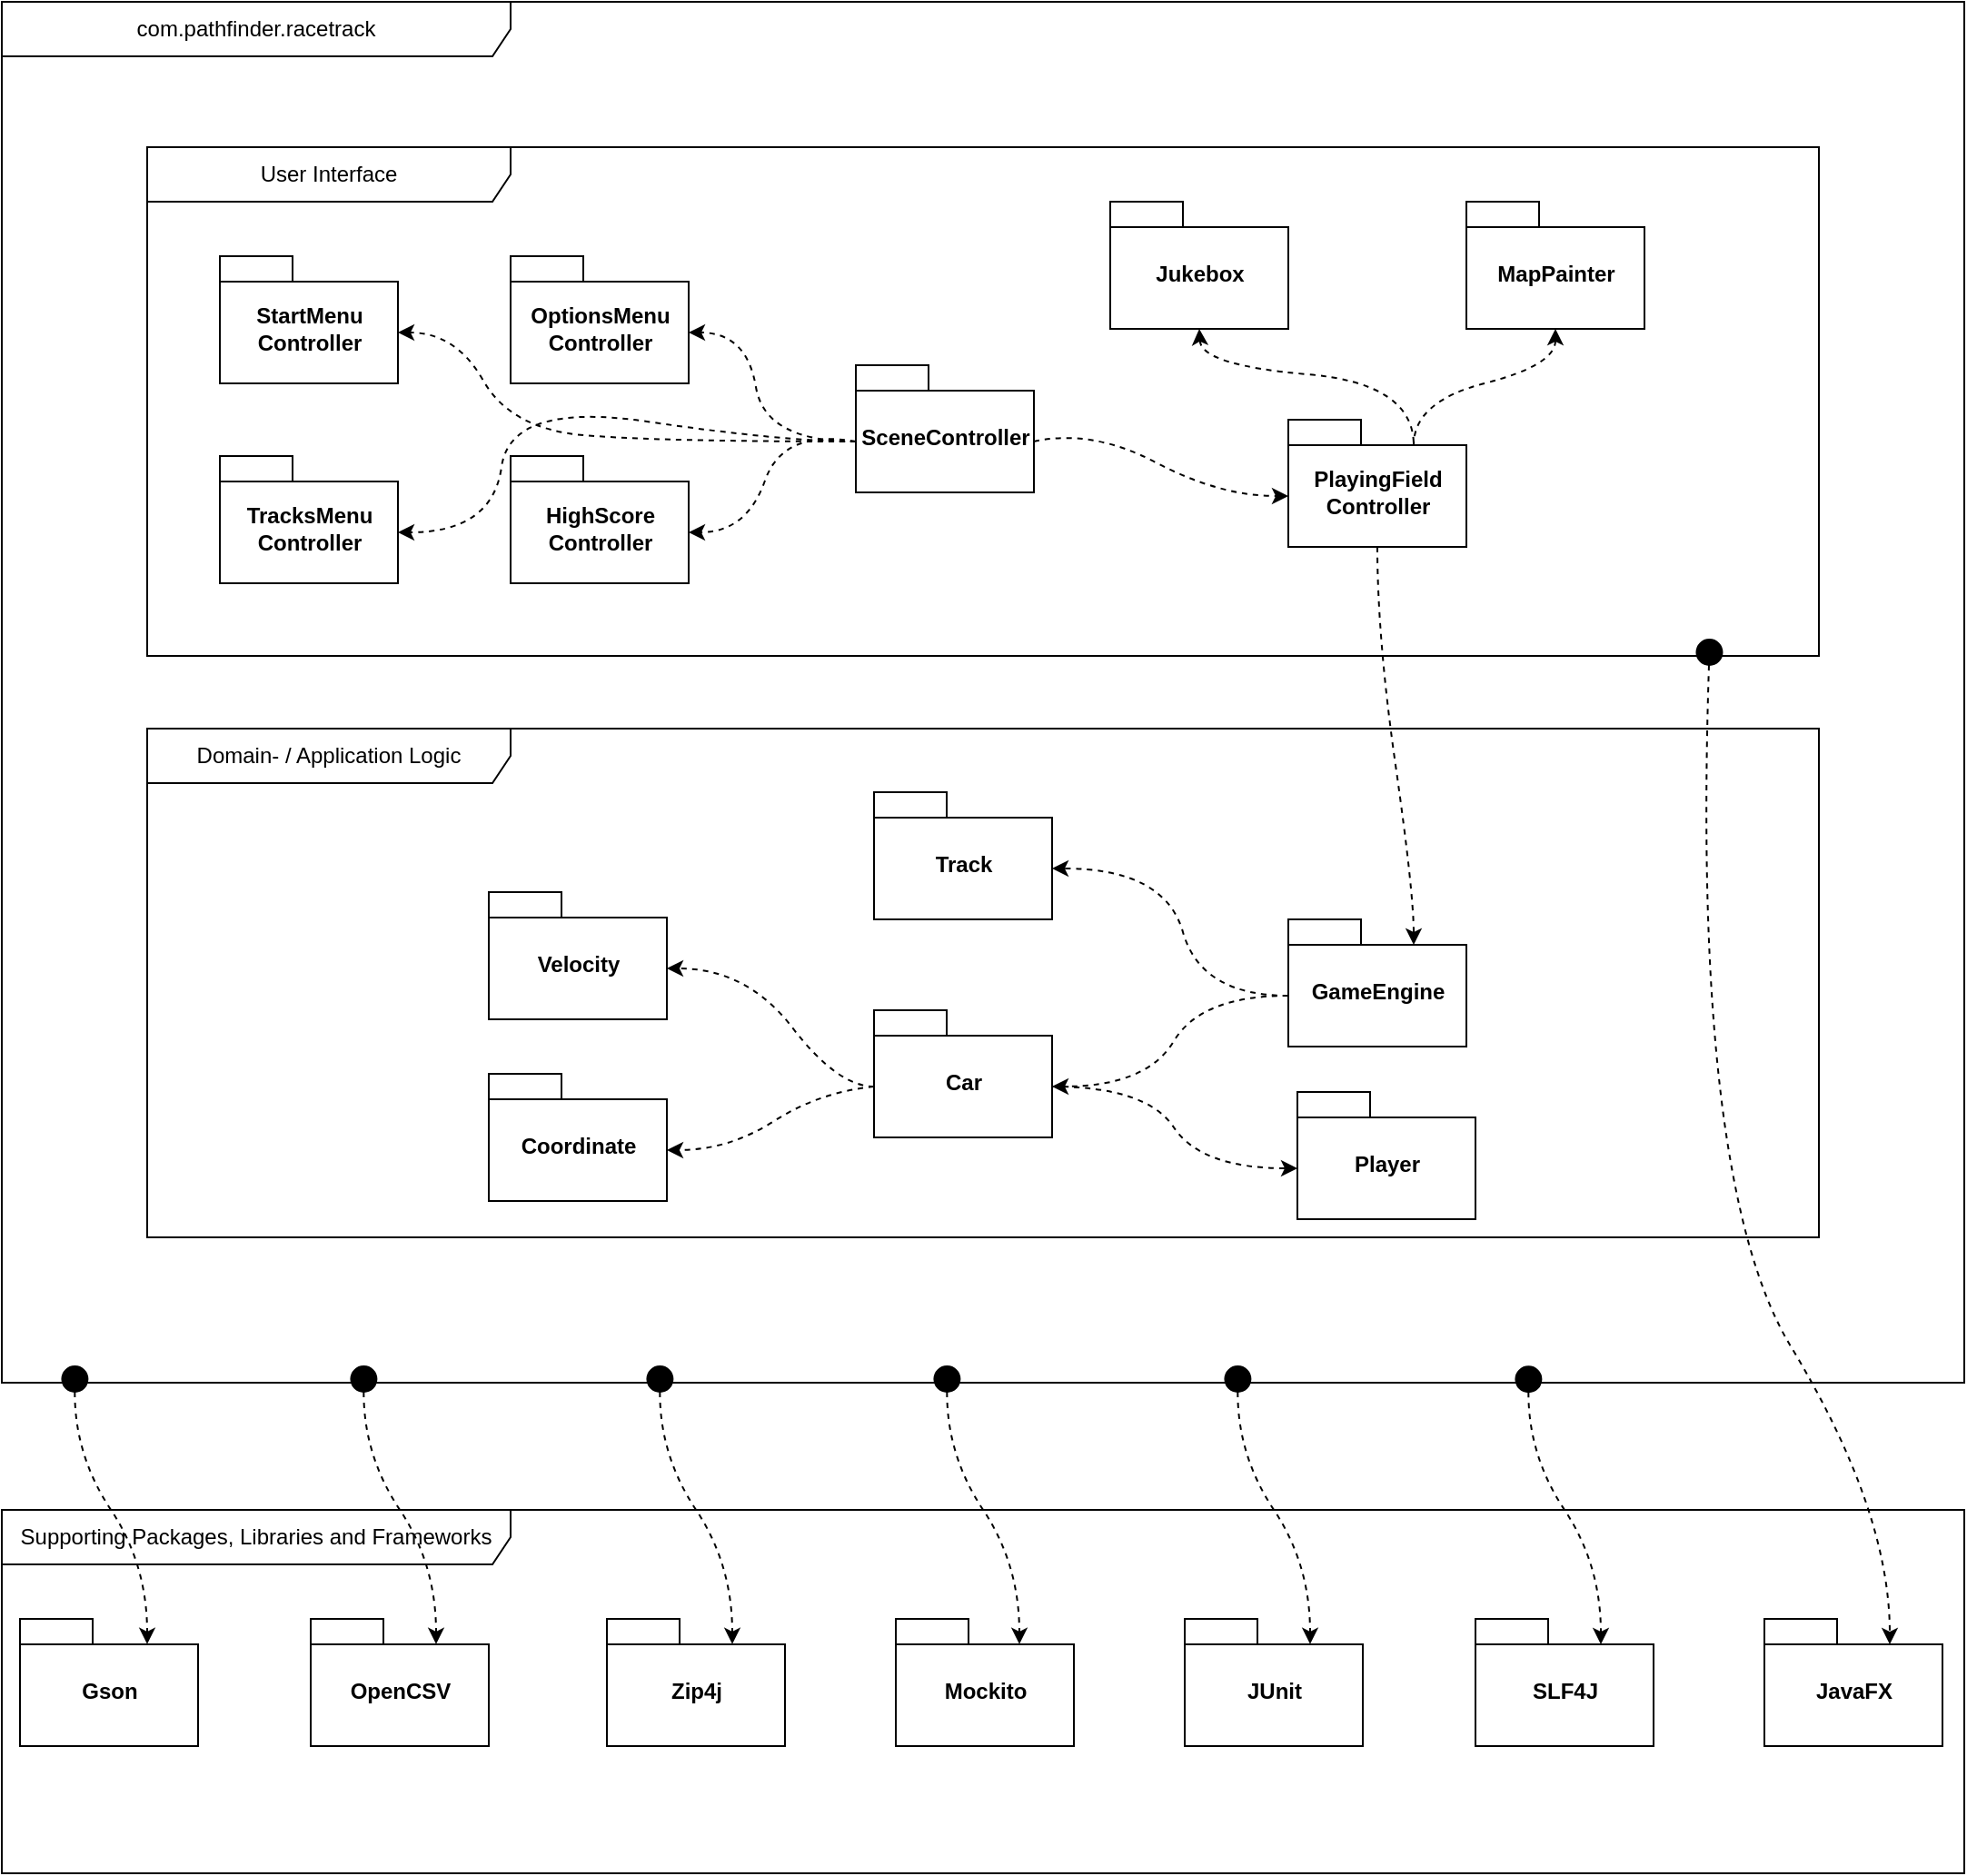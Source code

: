<mxfile version="13.0.3" type="device"><diagram name="Page-1" id="b5b7bab2-c9e2-2cf4-8b2a-24fd1a2a6d21"><mxGraphModel dx="2253" dy="911" grid="1" gridSize="10" guides="1" tooltips="1" connect="1" arrows="1" fold="1" page="1" pageScale="1" pageWidth="827" pageHeight="1169" background="#ffffff" math="0" shadow="0"><root><mxCell id="0"/><mxCell id="1" parent="0"/><mxCell id="GSdFg-Fy5Cq2qODlqjit-1" value="com.pathfinder.racetrack" style="shape=umlFrame;whiteSpace=wrap;html=1;width=280;height=30;" parent="1" vertex="1"><mxGeometry x="-280" y="160" width="1080" height="760" as="geometry"/></mxCell><mxCell id="GSdFg-Fy5Cq2qODlqjit-6" value="Domain- / Application Logic" style="shape=umlFrame;whiteSpace=wrap;html=1;width=200;height=30;" parent="1" vertex="1"><mxGeometry x="-200" y="560" width="920" height="280" as="geometry"/></mxCell><mxCell id="GSdFg-Fy5Cq2qODlqjit-5" value="User Interface" style="shape=umlFrame;whiteSpace=wrap;html=1;width=200;height=30;" parent="1" vertex="1"><mxGeometry x="-200" y="240" width="920" height="280" as="geometry"/></mxCell><mxCell id="GSdFg-Fy5Cq2qODlqjit-8" value="Supporting Packages, Libraries and Frameworks" style="shape=umlFrame;whiteSpace=wrap;html=1;width=280;height=30;" parent="1" vertex="1"><mxGeometry x="-280" y="990" width="1080" height="200" as="geometry"/></mxCell><mxCell id="GSdFg-Fy5Cq2qODlqjit-9" value="GameEngine" style="shape=folder;fontStyle=1;spacingTop=10;tabWidth=40;tabHeight=14;tabPosition=left;html=1;" parent="1" vertex="1"><mxGeometry x="428" y="665" width="98" height="70" as="geometry"/></mxCell><mxCell id="GSdFg-Fy5Cq2qODlqjit-10" value="Track" style="shape=folder;fontStyle=1;spacingTop=10;tabWidth=40;tabHeight=14;tabPosition=left;html=1;" parent="1" vertex="1"><mxGeometry x="200" y="595" width="98" height="70" as="geometry"/></mxCell><mxCell id="GSdFg-Fy5Cq2qODlqjit-11" value="Car" style="shape=folder;fontStyle=1;spacingTop=10;tabWidth=40;tabHeight=14;tabPosition=left;html=1;" parent="1" vertex="1"><mxGeometry x="200" y="715" width="98" height="70" as="geometry"/></mxCell><mxCell id="GSdFg-Fy5Cq2qODlqjit-12" value="Player" style="shape=folder;fontStyle=1;spacingTop=10;tabWidth=40;tabHeight=14;tabPosition=left;html=1;" parent="1" vertex="1"><mxGeometry x="433" y="760" width="98" height="70" as="geometry"/></mxCell><mxCell id="GSdFg-Fy5Cq2qODlqjit-14" value="PlayingField&lt;br&gt;Controller" style="shape=folder;fontStyle=1;spacingTop=10;tabWidth=40;tabHeight=14;tabPosition=left;html=1;" parent="1" vertex="1"><mxGeometry x="428" y="390" width="98" height="70" as="geometry"/></mxCell><mxCell id="GSdFg-Fy5Cq2qODlqjit-15" value="SceneController" style="shape=folder;fontStyle=1;spacingTop=10;tabWidth=40;tabHeight=14;tabPosition=left;html=1;" parent="1" vertex="1"><mxGeometry x="190" y="360" width="98" height="70" as="geometry"/></mxCell><mxCell id="GSdFg-Fy5Cq2qODlqjit-16" value="MapPainter" style="shape=folder;fontStyle=1;spacingTop=10;tabWidth=40;tabHeight=14;tabPosition=left;html=1;" parent="1" vertex="1"><mxGeometry x="526" y="270" width="98" height="70" as="geometry"/></mxCell><mxCell id="GSdFg-Fy5Cq2qODlqjit-17" value="Jukebox" style="shape=folder;fontStyle=1;spacingTop=10;tabWidth=40;tabHeight=14;tabPosition=left;html=1;" parent="1" vertex="1"><mxGeometry x="330" y="270" width="98" height="70" as="geometry"/></mxCell><mxCell id="GSdFg-Fy5Cq2qODlqjit-18" value="JavaFX" style="shape=folder;fontStyle=1;spacingTop=10;tabWidth=40;tabHeight=14;tabPosition=left;html=1;" parent="1" vertex="1"><mxGeometry x="690" y="1050" width="98" height="70" as="geometry"/></mxCell><mxCell id="GSdFg-Fy5Cq2qODlqjit-19" value="JUnit" style="shape=folder;fontStyle=1;spacingTop=10;tabWidth=40;tabHeight=14;tabPosition=left;html=1;" parent="1" vertex="1"><mxGeometry x="371" y="1050" width="98" height="70" as="geometry"/></mxCell><mxCell id="GSdFg-Fy5Cq2qODlqjit-20" value="SLF4J" style="shape=folder;fontStyle=1;spacingTop=10;tabWidth=40;tabHeight=14;tabPosition=left;html=1;" parent="1" vertex="1"><mxGeometry x="531" y="1050" width="98" height="70" as="geometry"/></mxCell><mxCell id="GSdFg-Fy5Cq2qODlqjit-23" value="" style="endArrow=classic;html=1;dashed=1;exitX=0;exitY=0;exitDx=98;exitDy=42;exitPerimeter=0;entryX=0;entryY=0;entryDx=0;entryDy=42;entryPerimeter=0;curved=1;" parent="1" source="GSdFg-Fy5Cq2qODlqjit-15" target="GSdFg-Fy5Cq2qODlqjit-14" edge="1"><mxGeometry width="50" height="50" relative="1" as="geometry"><mxPoint y="460" as="sourcePoint"/><mxPoint x="340" y="432" as="targetPoint"/><Array as="points"><mxPoint x="320" y="395"/><mxPoint x="390" y="432"/></Array></mxGeometry></mxCell><mxCell id="GSdFg-Fy5Cq2qODlqjit-25" value="" style="endArrow=classic;html=1;dashed=1;curved=1;exitX=0.5;exitY=1;exitDx=0;exitDy=0;exitPerimeter=0;entryX=0;entryY=0;entryDx=69;entryDy=14;entryPerimeter=0;" parent="1" source="GSdFg-Fy5Cq2qODlqjit-14" target="GSdFg-Fy5Cq2qODlqjit-9" edge="1"><mxGeometry width="50" height="50" relative="1" as="geometry"><mxPoint x="-390" y="620" as="sourcePoint"/><mxPoint x="-340" y="570" as="targetPoint"/><Array as="points"><mxPoint x="477" y="510"/><mxPoint x="497" y="650"/></Array></mxGeometry></mxCell><mxCell id="GSdFg-Fy5Cq2qODlqjit-26" value="" style="endArrow=classic;html=1;dashed=1;curved=1;exitX=0;exitY=0;exitDx=0;exitDy=42;exitPerimeter=0;entryX=0;entryY=0;entryDx=98;entryDy=42;entryPerimeter=0;" parent="1" source="GSdFg-Fy5Cq2qODlqjit-9" target="GSdFg-Fy5Cq2qODlqjit-10" edge="1"><mxGeometry width="50" height="50" relative="1" as="geometry"><mxPoint x="-192" y="700" as="sourcePoint"/><mxPoint x="-142" y="650" as="targetPoint"/><Array as="points"><mxPoint x="380" y="707"/><mxPoint x="360" y="637"/></Array></mxGeometry></mxCell><mxCell id="GSdFg-Fy5Cq2qODlqjit-27" value="" style="endArrow=classic;html=1;dashed=1;curved=1;exitX=0;exitY=0;exitDx=0;exitDy=42;exitPerimeter=0;entryX=0;entryY=0;entryDx=98;entryDy=42;entryPerimeter=0;" parent="1" source="GSdFg-Fy5Cq2qODlqjit-9" target="GSdFg-Fy5Cq2qODlqjit-11" edge="1"><mxGeometry width="50" height="50" relative="1" as="geometry"><mxPoint x="-162" y="740" as="sourcePoint"/><mxPoint x="-112" y="690" as="targetPoint"/><Array as="points"><mxPoint x="380" y="707"/><mxPoint x="350" y="757"/></Array></mxGeometry></mxCell><mxCell id="GSdFg-Fy5Cq2qODlqjit-28" value="" style="endArrow=classic;html=1;dashed=1;exitX=0;exitY=0;exitDx=98;exitDy=42;exitPerimeter=0;entryX=0;entryY=0;entryDx=0;entryDy=42;entryPerimeter=0;curved=1;startArrow=none;startFill=0;endFill=1;" parent="1" source="GSdFg-Fy5Cq2qODlqjit-11" target="GSdFg-Fy5Cq2qODlqjit-12" edge="1"><mxGeometry width="50" height="50" relative="1" as="geometry"><mxPoint x="-380" y="670" as="sourcePoint"/><mxPoint x="-330" y="620" as="targetPoint"/><Array as="points"><mxPoint x="350" y="757"/><mxPoint x="380" y="802"/></Array></mxGeometry></mxCell><mxCell id="GSdFg-Fy5Cq2qODlqjit-30" value="" style="endArrow=classic;html=1;dashed=1;entryX=0;entryY=0;entryDx=69;entryDy=14;entryPerimeter=0;strokeColor=none;" parent="1" source="GSdFg-Fy5Cq2qODlqjit-1" target="GSdFg-Fy5Cq2qODlqjit-20" edge="1"><mxGeometry width="50" height="50" relative="1" as="geometry"><mxPoint x="-420" y="960" as="sourcePoint"/><mxPoint x="-370" y="910" as="targetPoint"/><Array as="points"><mxPoint x="310" y="1000"/></Array></mxGeometry></mxCell><mxCell id="GSdFg-Fy5Cq2qODlqjit-33" value="" style="endArrow=classic;html=1;dashed=1;entryX=0;entryY=0;entryDx=69;entryDy=14;entryPerimeter=0;curved=1;startArrow=circle;startFill=1;" parent="1" target="GSdFg-Fy5Cq2qODlqjit-18" edge="1"><mxGeometry width="50" height="50" relative="1" as="geometry"><mxPoint x="660" y="510" as="sourcePoint"/><mxPoint x="660" y="930" as="targetPoint"/><Array as="points"><mxPoint x="650" y="810"/><mxPoint x="759" y="990"/></Array></mxGeometry></mxCell><mxCell id="T1hXhUppMv6J06N4gR7I-1" value="HighScore&lt;br&gt;Controller" style="shape=folder;fontStyle=1;spacingTop=10;tabWidth=40;tabHeight=14;tabPosition=left;html=1;" vertex="1" parent="1"><mxGeometry y="410" width="98" height="70" as="geometry"/></mxCell><mxCell id="T1hXhUppMv6J06N4gR7I-2" value="Mockito" style="shape=folder;fontStyle=1;spacingTop=10;tabWidth=40;tabHeight=14;tabPosition=left;html=1;" vertex="1" parent="1"><mxGeometry x="212" y="1050" width="98" height="70" as="geometry"/></mxCell><mxCell id="T1hXhUppMv6J06N4gR7I-3" value="Zip4j" style="shape=folder;fontStyle=1;spacingTop=10;tabWidth=40;tabHeight=14;tabPosition=left;html=1;" vertex="1" parent="1"><mxGeometry x="53" y="1050" width="98" height="70" as="geometry"/></mxCell><mxCell id="T1hXhUppMv6J06N4gR7I-4" value="OpenCSV" style="shape=folder;fontStyle=1;spacingTop=10;tabWidth=40;tabHeight=14;tabPosition=left;html=1;" vertex="1" parent="1"><mxGeometry x="-110" y="1050" width="98" height="70" as="geometry"/></mxCell><mxCell id="T1hXhUppMv6J06N4gR7I-5" value="Gson" style="shape=folder;fontStyle=1;spacingTop=10;tabWidth=40;tabHeight=14;tabPosition=left;html=1;" vertex="1" parent="1"><mxGeometry x="-270" y="1050" width="98" height="70" as="geometry"/></mxCell><mxCell id="T1hXhUppMv6J06N4gR7I-6" value="" style="endArrow=classic;html=1;entryX=0;entryY=0;entryDx=69;entryDy=14;entryPerimeter=0;startArrow=circle;startFill=1;exitX=0.778;exitY=0.987;exitDx=0;exitDy=0;exitPerimeter=0;curved=1;dashed=1;" edge="1" parent="1" source="GSdFg-Fy5Cq2qODlqjit-1" target="GSdFg-Fy5Cq2qODlqjit-20"><mxGeometry width="50" height="50" relative="1" as="geometry"><mxPoint x="600" y="960" as="sourcePoint"/><mxPoint x="600" y="1060" as="targetPoint"/><Array as="points"><mxPoint x="560" y="960"/><mxPoint x="600" y="1020"/></Array></mxGeometry></mxCell><mxCell id="T1hXhUppMv6J06N4gR7I-7" value="" style="endArrow=classic;html=1;entryX=0;entryY=0;entryDx=69;entryDy=14;entryPerimeter=0;startArrow=circle;startFill=1;exitX=0.778;exitY=0.987;exitDx=0;exitDy=0;exitPerimeter=0;curved=1;dashed=1;" edge="1" parent="1"><mxGeometry width="50" height="50" relative="1" as="geometry"><mxPoint x="400.24" y="910.0" as="sourcePoint"/><mxPoint x="440" y="1063.88" as="targetPoint"/><Array as="points"><mxPoint x="400" y="959.88"/><mxPoint x="440" y="1019.88"/></Array></mxGeometry></mxCell><mxCell id="T1hXhUppMv6J06N4gR7I-8" value="" style="endArrow=classic;html=1;entryX=0;entryY=0;entryDx=69;entryDy=14;entryPerimeter=0;startArrow=circle;startFill=1;exitX=0.778;exitY=0.987;exitDx=0;exitDy=0;exitPerimeter=0;curved=1;dashed=1;" edge="1" parent="1"><mxGeometry width="50" height="50" relative="1" as="geometry"><mxPoint x="240.24" y="910" as="sourcePoint"/><mxPoint x="280" y="1063.88" as="targetPoint"/><Array as="points"><mxPoint x="240" y="959.88"/><mxPoint x="280" y="1019.88"/></Array></mxGeometry></mxCell><mxCell id="T1hXhUppMv6J06N4gR7I-9" value="" style="endArrow=classic;html=1;entryX=0;entryY=0;entryDx=69;entryDy=14;entryPerimeter=0;startArrow=circle;startFill=1;exitX=0.778;exitY=0.987;exitDx=0;exitDy=0;exitPerimeter=0;curved=1;dashed=1;" edge="1" parent="1"><mxGeometry width="50" height="50" relative="1" as="geometry"><mxPoint x="82.24" y="910" as="sourcePoint"/><mxPoint x="122" y="1063.88" as="targetPoint"/><Array as="points"><mxPoint x="82" y="959.88"/><mxPoint x="122" y="1019.88"/></Array></mxGeometry></mxCell><mxCell id="T1hXhUppMv6J06N4gR7I-10" value="" style="endArrow=classic;html=1;entryX=0;entryY=0;entryDx=69;entryDy=14;entryPerimeter=0;startArrow=circle;startFill=1;exitX=0.778;exitY=0.987;exitDx=0;exitDy=0;exitPerimeter=0;curved=1;dashed=1;" edge="1" parent="1"><mxGeometry width="50" height="50" relative="1" as="geometry"><mxPoint x="-80.76" y="910" as="sourcePoint"/><mxPoint x="-41" y="1063.88" as="targetPoint"/><Array as="points"><mxPoint x="-81" y="959.88"/><mxPoint x="-41" y="1019.88"/></Array></mxGeometry></mxCell><mxCell id="T1hXhUppMv6J06N4gR7I-11" value="" style="endArrow=classic;html=1;entryX=0;entryY=0;entryDx=69;entryDy=14;entryPerimeter=0;startArrow=circle;startFill=1;exitX=0.778;exitY=0.987;exitDx=0;exitDy=0;exitPerimeter=0;curved=1;dashed=1;" edge="1" parent="1"><mxGeometry width="50" height="50" relative="1" as="geometry"><mxPoint x="-239.76" y="910" as="sourcePoint"/><mxPoint x="-200" y="1063.88" as="targetPoint"/><Array as="points"><mxPoint x="-240" y="959.88"/><mxPoint x="-200" y="1019.88"/></Array></mxGeometry></mxCell><mxCell id="T1hXhUppMv6J06N4gR7I-12" value="" style="endArrow=none;html=1;dashed=1;exitX=0.5;exitY=1;exitDx=0;exitDy=0;exitPerimeter=0;entryX=0;entryY=0;entryDx=69;entryDy=14;entryPerimeter=0;curved=1;endFill=0;startArrow=classic;startFill=1;" edge="1" parent="1" source="GSdFg-Fy5Cq2qODlqjit-17" target="GSdFg-Fy5Cq2qODlqjit-14"><mxGeometry width="50" height="50" relative="1" as="geometry"><mxPoint x="410" y="442" as="sourcePoint"/><mxPoint x="350" y="442" as="targetPoint"/><Array as="points"><mxPoint x="380" y="360"/><mxPoint x="497" y="370"/></Array></mxGeometry></mxCell><mxCell id="T1hXhUppMv6J06N4gR7I-13" value="" style="endArrow=none;html=1;dashed=1;exitX=0.5;exitY=1;exitDx=0;exitDy=0;exitPerimeter=0;entryX=0;entryY=0;entryDx=69;entryDy=14;entryPerimeter=0;curved=1;startArrow=classic;startFill=1;endFill=0;" edge="1" parent="1" source="GSdFg-Fy5Cq2qODlqjit-16" target="GSdFg-Fy5Cq2qODlqjit-14"><mxGeometry width="50" height="50" relative="1" as="geometry"><mxPoint x="389" y="350" as="sourcePoint"/><mxPoint x="479" y="414" as="targetPoint"/><Array as="points"><mxPoint x="575" y="360"/><mxPoint x="497" y="380"/></Array></mxGeometry></mxCell><mxCell id="T1hXhUppMv6J06N4gR7I-14" value="StartMenu&lt;br&gt;Controller" style="shape=folder;fontStyle=1;spacingTop=10;tabWidth=40;tabHeight=14;tabPosition=left;html=1;" vertex="1" parent="1"><mxGeometry x="-160" y="300" width="98" height="70" as="geometry"/></mxCell><mxCell id="T1hXhUppMv6J06N4gR7I-15" value="TracksMenu&lt;br&gt;Controller" style="shape=folder;fontStyle=1;spacingTop=10;tabWidth=40;tabHeight=14;tabPosition=left;html=1;" vertex="1" parent="1"><mxGeometry x="-160" y="410" width="98" height="70" as="geometry"/></mxCell><mxCell id="T1hXhUppMv6J06N4gR7I-16" value="OptionsMenu&lt;br&gt;Controller" style="shape=folder;fontStyle=1;spacingTop=10;tabWidth=40;tabHeight=14;tabPosition=left;html=1;" vertex="1" parent="1"><mxGeometry y="300" width="98" height="70" as="geometry"/></mxCell><mxCell id="T1hXhUppMv6J06N4gR7I-17" value="" style="endArrow=classic;html=1;dashed=1;exitX=0;exitY=0;exitDx=0;exitDy=42;exitPerimeter=0;entryX=0;entryY=0;entryDx=98;entryDy=42;entryPerimeter=0;curved=1;" edge="1" parent="1" source="GSdFg-Fy5Cq2qODlqjit-15" target="T1hXhUppMv6J06N4gR7I-16"><mxGeometry width="50" height="50" relative="1" as="geometry"><mxPoint x="268" y="412" as="sourcePoint"/><mxPoint x="438" y="462" as="targetPoint"/><Array as="points"><mxPoint x="140" y="402"/><mxPoint x="130" y="342"/></Array></mxGeometry></mxCell><mxCell id="T1hXhUppMv6J06N4gR7I-18" value="" style="endArrow=classic;html=1;dashed=1;exitX=0;exitY=0;exitDx=0;exitDy=42;exitPerimeter=0;entryX=0;entryY=0;entryDx=98;entryDy=42;entryPerimeter=0;curved=1;" edge="1" parent="1" source="GSdFg-Fy5Cq2qODlqjit-15" target="T1hXhUppMv6J06N4gR7I-1"><mxGeometry width="50" height="50" relative="1" as="geometry"><mxPoint x="170" y="412" as="sourcePoint"/><mxPoint x="108" y="352" as="targetPoint"/><Array as="points"><mxPoint x="150" y="395"/><mxPoint x="130" y="452"/></Array></mxGeometry></mxCell><mxCell id="T1hXhUppMv6J06N4gR7I-19" value="" style="endArrow=classic;html=1;dashed=1;exitX=0;exitY=0;exitDx=0;exitDy=42;exitPerimeter=0;entryX=0;entryY=0;entryDx=98;entryDy=42;entryPerimeter=0;curved=1;" edge="1" parent="1" source="GSdFg-Fy5Cq2qODlqjit-15" target="T1hXhUppMv6J06N4gR7I-14"><mxGeometry width="50" height="50" relative="1" as="geometry"><mxPoint x="170" y="412" as="sourcePoint"/><mxPoint x="108" y="462" as="targetPoint"/><Array as="points"><mxPoint x="80" y="402"/><mxPoint y="395"/><mxPoint x="-30" y="342"/></Array></mxGeometry></mxCell><mxCell id="T1hXhUppMv6J06N4gR7I-20" value="" style="endArrow=classic;html=1;dashed=1;exitX=0;exitY=0;exitDx=0;exitDy=42;exitPerimeter=0;entryX=0;entryY=0;entryDx=98;entryDy=42;entryPerimeter=0;curved=1;" edge="1" parent="1" source="GSdFg-Fy5Cq2qODlqjit-15" target="T1hXhUppMv6J06N4gR7I-15"><mxGeometry width="50" height="50" relative="1" as="geometry"><mxPoint x="170" y="412" as="sourcePoint"/><mxPoint x="-52" y="352" as="targetPoint"/><Array as="points"><mxPoint x="150" y="402"/><mxPoint y="380"/><mxPoint x="-10" y="452"/></Array></mxGeometry></mxCell><mxCell id="T1hXhUppMv6J06N4gR7I-21" value="Velocity" style="shape=folder;fontStyle=1;spacingTop=10;tabWidth=40;tabHeight=14;tabPosition=left;html=1;" vertex="1" parent="1"><mxGeometry x="-12" y="650" width="98" height="70" as="geometry"/></mxCell><mxCell id="T1hXhUppMv6J06N4gR7I-22" value="Coordinate" style="shape=folder;fontStyle=1;spacingTop=10;tabWidth=40;tabHeight=14;tabPosition=left;html=1;" vertex="1" parent="1"><mxGeometry x="-12" y="750" width="98" height="70" as="geometry"/></mxCell><mxCell id="T1hXhUppMv6J06N4gR7I-23" value="" style="endArrow=classic;html=1;dashed=1;exitX=0;exitY=0;exitDx=0;exitDy=42;exitPerimeter=0;entryX=0;entryY=0;entryDx=98;entryDy=42;entryPerimeter=0;curved=1;" edge="1" parent="1" source="GSdFg-Fy5Cq2qODlqjit-11" target="T1hXhUppMv6J06N4gR7I-21"><mxGeometry width="50" height="50" relative="1" as="geometry"><mxPoint x="110" y="680" as="sourcePoint"/><mxPoint x="160" y="630" as="targetPoint"/><Array as="points"><mxPoint x="180" y="757"/><mxPoint x="130" y="692"/></Array></mxGeometry></mxCell><mxCell id="T1hXhUppMv6J06N4gR7I-24" value="" style="endArrow=classic;html=1;dashed=1;exitX=0;exitY=0;exitDx=0;exitDy=42;exitPerimeter=0;entryX=0;entryY=0;entryDx=98;entryDy=42;entryPerimeter=0;curved=1;" edge="1" parent="1" source="GSdFg-Fy5Cq2qODlqjit-11" target="T1hXhUppMv6J06N4gR7I-22"><mxGeometry width="50" height="50" relative="1" as="geometry"><mxPoint x="210" y="767" as="sourcePoint"/><mxPoint x="96" y="702" as="targetPoint"/><Array as="points"><mxPoint x="170" y="760"/><mxPoint x="120" y="792"/></Array></mxGeometry></mxCell></root></mxGraphModel></diagram></mxfile>